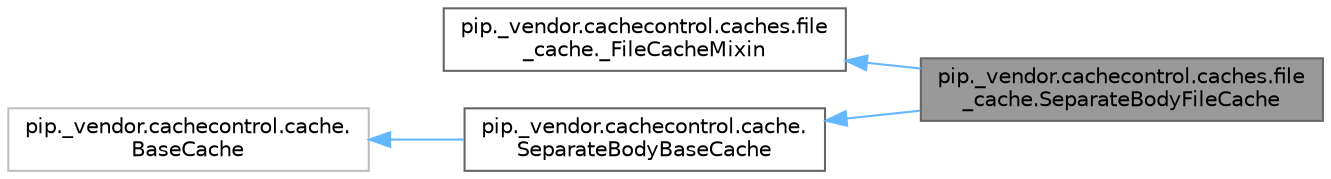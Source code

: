 digraph "pip._vendor.cachecontrol.caches.file_cache.SeparateBodyFileCache"
{
 // LATEX_PDF_SIZE
  bgcolor="transparent";
  edge [fontname=Helvetica,fontsize=10,labelfontname=Helvetica,labelfontsize=10];
  node [fontname=Helvetica,fontsize=10,shape=box,height=0.2,width=0.4];
  rankdir="LR";
  Node1 [id="Node000001",label="pip._vendor.cachecontrol.caches.file\l_cache.SeparateBodyFileCache",height=0.2,width=0.4,color="gray40", fillcolor="grey60", style="filled", fontcolor="black",tooltip=" "];
  Node2 -> Node1 [id="edge1_Node000001_Node000002",dir="back",color="steelblue1",style="solid",tooltip=" "];
  Node2 [id="Node000002",label="pip._vendor.cachecontrol.caches.file\l_cache._FileCacheMixin",height=0.2,width=0.4,color="gray40", fillcolor="white", style="filled",URL="$d1/da0/classpip_1_1__vendor_1_1cachecontrol_1_1caches_1_1file__cache_1_1__FileCacheMixin.html",tooltip=" "];
  Node3 -> Node1 [id="edge2_Node000001_Node000003",dir="back",color="steelblue1",style="solid",tooltip=" "];
  Node3 [id="Node000003",label="pip._vendor.cachecontrol.cache.\lSeparateBodyBaseCache",height=0.2,width=0.4,color="gray40", fillcolor="white", style="filled",URL="$dd/de2/classpip_1_1__vendor_1_1cachecontrol_1_1cache_1_1SeparateBodyBaseCache.html",tooltip=" "];
  Node4 -> Node3 [id="edge3_Node000003_Node000004",dir="back",color="steelblue1",style="solid",tooltip=" "];
  Node4 [id="Node000004",label="pip._vendor.cachecontrol.cache.\lBaseCache",height=0.2,width=0.4,color="grey75", fillcolor="white", style="filled",URL="$d8/daf/classpip_1_1__vendor_1_1cachecontrol_1_1cache_1_1BaseCache.html",tooltip=" "];
}
